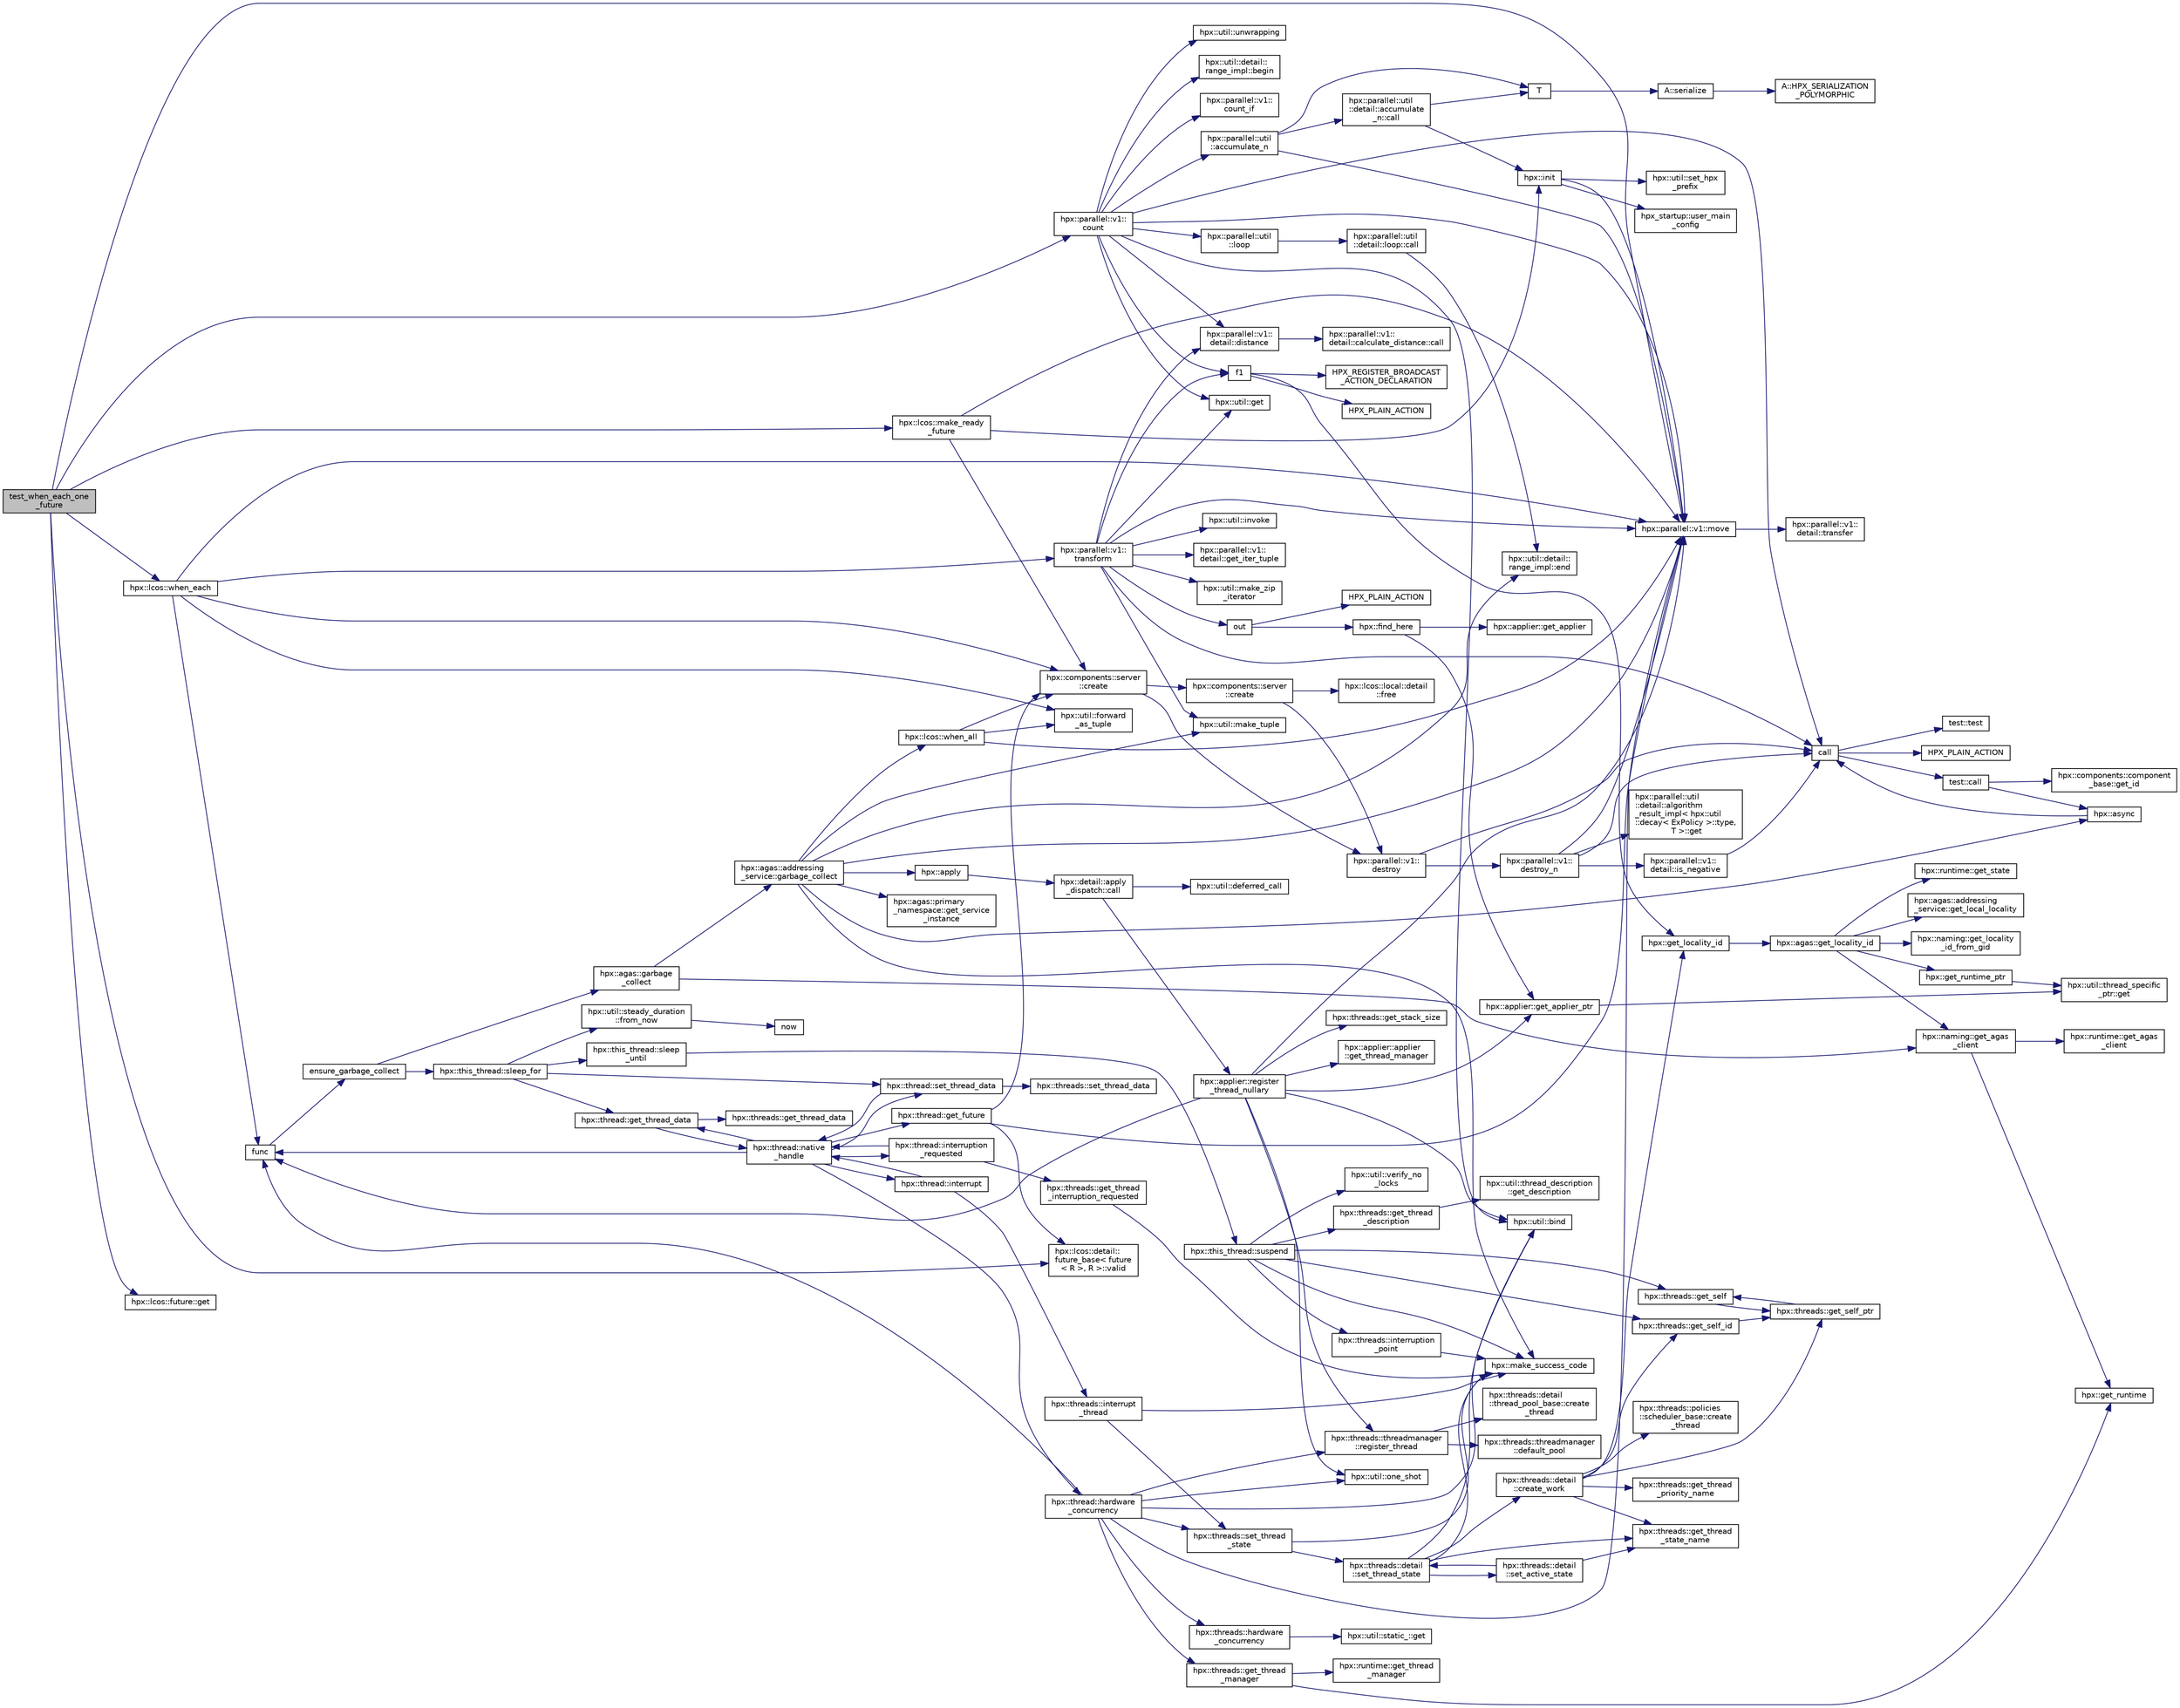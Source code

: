 digraph "test_when_each_one_future"
{
  edge [fontname="Helvetica",fontsize="10",labelfontname="Helvetica",labelfontsize="10"];
  node [fontname="Helvetica",fontsize="10",shape=record];
  rankdir="LR";
  Node1044 [label="test_when_each_one\l_future",height=0.2,width=0.4,color="black", fillcolor="grey75", style="filled", fontcolor="black"];
  Node1044 -> Node1045 [color="midnightblue",fontsize="10",style="solid",fontname="Helvetica"];
  Node1045 [label="hpx::parallel::v1::\lcount",height=0.2,width=0.4,color="black", fillcolor="white", style="filled",URL="$db/db9/namespacehpx_1_1parallel_1_1v1.html#a19d058114a2bd44801aab4176b188e23"];
  Node1045 -> Node1046 [color="midnightblue",fontsize="10",style="solid",fontname="Helvetica"];
  Node1046 [label="hpx::parallel::v1::\lcount_if",height=0.2,width=0.4,color="black", fillcolor="white", style="filled",URL="$db/db9/namespacehpx_1_1parallel_1_1v1.html#ad836ff017ec208c2d6388a9b47b05ce0"];
  Node1045 -> Node1047 [color="midnightblue",fontsize="10",style="solid",fontname="Helvetica"];
  Node1047 [label="f1",height=0.2,width=0.4,color="black", fillcolor="white", style="filled",URL="$d8/d8b/broadcast_8cpp.html#a1751fbd41f2529b84514a9dbd767959a"];
  Node1047 -> Node1048 [color="midnightblue",fontsize="10",style="solid",fontname="Helvetica"];
  Node1048 [label="hpx::get_locality_id",height=0.2,width=0.4,color="black", fillcolor="white", style="filled",URL="$d8/d83/namespacehpx.html#a158d7c54a657bb364c1704033010697b",tooltip="Return the number of the locality this function is being called from. "];
  Node1048 -> Node1049 [color="midnightblue",fontsize="10",style="solid",fontname="Helvetica"];
  Node1049 [label="hpx::agas::get_locality_id",height=0.2,width=0.4,color="black", fillcolor="white", style="filled",URL="$dc/d54/namespacehpx_1_1agas.html#a491cc2ddecdf0f1a9129900caa6a4d3e"];
  Node1049 -> Node1050 [color="midnightblue",fontsize="10",style="solid",fontname="Helvetica"];
  Node1050 [label="hpx::get_runtime_ptr",height=0.2,width=0.4,color="black", fillcolor="white", style="filled",URL="$d8/d83/namespacehpx.html#af29daf2bb3e01b4d6495a1742b6cce64"];
  Node1050 -> Node1051 [color="midnightblue",fontsize="10",style="solid",fontname="Helvetica"];
  Node1051 [label="hpx::util::thread_specific\l_ptr::get",height=0.2,width=0.4,color="black", fillcolor="white", style="filled",URL="$d4/d4c/structhpx_1_1util_1_1thread__specific__ptr.html#a3b27d8520710478aa41d1f74206bdba9"];
  Node1049 -> Node1052 [color="midnightblue",fontsize="10",style="solid",fontname="Helvetica"];
  Node1052 [label="hpx::runtime::get_state",height=0.2,width=0.4,color="black", fillcolor="white", style="filled",URL="$d0/d7b/classhpx_1_1runtime.html#ab405f80e060dac95d624520f38b0524c"];
  Node1049 -> Node1053 [color="midnightblue",fontsize="10",style="solid",fontname="Helvetica"];
  Node1053 [label="hpx::naming::get_agas\l_client",height=0.2,width=0.4,color="black", fillcolor="white", style="filled",URL="$d4/dc9/namespacehpx_1_1naming.html#a0408fffd5d34b620712a801b0ae3b032"];
  Node1053 -> Node1054 [color="midnightblue",fontsize="10",style="solid",fontname="Helvetica"];
  Node1054 [label="hpx::get_runtime",height=0.2,width=0.4,color="black", fillcolor="white", style="filled",URL="$d8/d83/namespacehpx.html#aef902cc6c7dd3b9fbadf34d1e850a070"];
  Node1053 -> Node1055 [color="midnightblue",fontsize="10",style="solid",fontname="Helvetica"];
  Node1055 [label="hpx::runtime::get_agas\l_client",height=0.2,width=0.4,color="black", fillcolor="white", style="filled",URL="$d0/d7b/classhpx_1_1runtime.html#aeb5dddd30d6b9861669af8ad44d1a96a"];
  Node1049 -> Node1056 [color="midnightblue",fontsize="10",style="solid",fontname="Helvetica"];
  Node1056 [label="hpx::agas::addressing\l_service::get_local_locality",height=0.2,width=0.4,color="black", fillcolor="white", style="filled",URL="$db/d58/structhpx_1_1agas_1_1addressing__service.html#ab52c19a37c2a7a006c6c15f90ad0539c"];
  Node1049 -> Node1057 [color="midnightblue",fontsize="10",style="solid",fontname="Helvetica"];
  Node1057 [label="hpx::naming::get_locality\l_id_from_gid",height=0.2,width=0.4,color="black", fillcolor="white", style="filled",URL="$d4/dc9/namespacehpx_1_1naming.html#a7fd43037784560bd04fda9b49e33529f"];
  Node1047 -> Node1058 [color="midnightblue",fontsize="10",style="solid",fontname="Helvetica"];
  Node1058 [label="HPX_PLAIN_ACTION",height=0.2,width=0.4,color="black", fillcolor="white", style="filled",URL="$d8/d8b/broadcast_8cpp.html#a19685a0394ce6a99351f7a679f6eeefc"];
  Node1047 -> Node1059 [color="midnightblue",fontsize="10",style="solid",fontname="Helvetica"];
  Node1059 [label="HPX_REGISTER_BROADCAST\l_ACTION_DECLARATION",height=0.2,width=0.4,color="black", fillcolor="white", style="filled",URL="$d7/d38/addressing__service_8cpp.html#a573d764d9cb34eec46a4bdffcf07875f"];
  Node1045 -> Node1060 [color="midnightblue",fontsize="10",style="solid",fontname="Helvetica"];
  Node1060 [label="hpx::parallel::util\l::loop",height=0.2,width=0.4,color="black", fillcolor="white", style="filled",URL="$df/dc6/namespacehpx_1_1parallel_1_1util.html#a3f434e00f42929aac85debb8c5782213"];
  Node1060 -> Node1061 [color="midnightblue",fontsize="10",style="solid",fontname="Helvetica"];
  Node1061 [label="hpx::parallel::util\l::detail::loop::call",height=0.2,width=0.4,color="black", fillcolor="white", style="filled",URL="$da/d06/structhpx_1_1parallel_1_1util_1_1detail_1_1loop.html#a5c5e8dbda782f09cdb7bc2509e3bf09e"];
  Node1061 -> Node1062 [color="midnightblue",fontsize="10",style="solid",fontname="Helvetica"];
  Node1062 [label="hpx::util::detail::\lrange_impl::end",height=0.2,width=0.4,color="black", fillcolor="white", style="filled",URL="$d4/d4a/namespacehpx_1_1util_1_1detail_1_1range__impl.html#afb2ea48b0902f52ee4d8b764807b4316"];
  Node1045 -> Node1063 [color="midnightblue",fontsize="10",style="solid",fontname="Helvetica"];
  Node1063 [label="hpx::util::bind",height=0.2,width=0.4,color="black", fillcolor="white", style="filled",URL="$df/dad/namespacehpx_1_1util.html#ad844caedf82a0173d6909d910c3e48c6"];
  Node1045 -> Node1064 [color="midnightblue",fontsize="10",style="solid",fontname="Helvetica"];
  Node1064 [label="hpx::parallel::v1::move",height=0.2,width=0.4,color="black", fillcolor="white", style="filled",URL="$db/db9/namespacehpx_1_1parallel_1_1v1.html#aa7c4ede081ce786c9d1eb1adff495cfc"];
  Node1064 -> Node1065 [color="midnightblue",fontsize="10",style="solid",fontname="Helvetica"];
  Node1065 [label="hpx::parallel::v1::\ldetail::transfer",height=0.2,width=0.4,color="black", fillcolor="white", style="filled",URL="$d2/ddd/namespacehpx_1_1parallel_1_1v1_1_1detail.html#ab1b56a05e1885ca7cc7ffa1804dd2f3c"];
  Node1045 -> Node1066 [color="midnightblue",fontsize="10",style="solid",fontname="Helvetica"];
  Node1066 [label="hpx::util::get",height=0.2,width=0.4,color="black", fillcolor="white", style="filled",URL="$df/dad/namespacehpx_1_1util.html#a5cbd3c41f03f4d4acaedaa4777e3cc02"];
  Node1045 -> Node1067 [color="midnightblue",fontsize="10",style="solid",fontname="Helvetica"];
  Node1067 [label="call",height=0.2,width=0.4,color="black", fillcolor="white", style="filled",URL="$d2/d67/promise__1620_8cpp.html#a58357f0b82bc761e1d0b9091ed563a70"];
  Node1067 -> Node1068 [color="midnightblue",fontsize="10",style="solid",fontname="Helvetica"];
  Node1068 [label="test::test",height=0.2,width=0.4,color="black", fillcolor="white", style="filled",URL="$d8/d89/structtest.html#ab42d5ece712d716b04cb3f686f297a26"];
  Node1067 -> Node1069 [color="midnightblue",fontsize="10",style="solid",fontname="Helvetica"];
  Node1069 [label="HPX_PLAIN_ACTION",height=0.2,width=0.4,color="black", fillcolor="white", style="filled",URL="$d2/d67/promise__1620_8cpp.html#ab96aab827a4b1fcaf66cfe0ba83fef23"];
  Node1067 -> Node1070 [color="midnightblue",fontsize="10",style="solid",fontname="Helvetica"];
  Node1070 [label="test::call",height=0.2,width=0.4,color="black", fillcolor="white", style="filled",URL="$d8/d89/structtest.html#aeb29e7ed6518b9426ccf1344c52620ae"];
  Node1070 -> Node1071 [color="midnightblue",fontsize="10",style="solid",fontname="Helvetica"];
  Node1071 [label="hpx::async",height=0.2,width=0.4,color="black", fillcolor="white", style="filled",URL="$d8/d83/namespacehpx.html#acb7d8e37b73b823956ce144f9a57eaa4"];
  Node1071 -> Node1067 [color="midnightblue",fontsize="10",style="solid",fontname="Helvetica"];
  Node1070 -> Node1072 [color="midnightblue",fontsize="10",style="solid",fontname="Helvetica"];
  Node1072 [label="hpx::components::component\l_base::get_id",height=0.2,width=0.4,color="black", fillcolor="white", style="filled",URL="$d2/de6/classhpx_1_1components_1_1component__base.html#a4c8fd93514039bdf01c48d66d82b19cd"];
  Node1045 -> Node1073 [color="midnightblue",fontsize="10",style="solid",fontname="Helvetica"];
  Node1073 [label="hpx::parallel::v1::\ldetail::distance",height=0.2,width=0.4,color="black", fillcolor="white", style="filled",URL="$d2/ddd/namespacehpx_1_1parallel_1_1v1_1_1detail.html#a6bea3c6a5f470cad11f27ee6bab4a33f"];
  Node1073 -> Node1074 [color="midnightblue",fontsize="10",style="solid",fontname="Helvetica"];
  Node1074 [label="hpx::parallel::v1::\ldetail::calculate_distance::call",height=0.2,width=0.4,color="black", fillcolor="white", style="filled",URL="$db/dfa/structhpx_1_1parallel_1_1v1_1_1detail_1_1calculate__distance.html#a950a6627830a7d019ac0e734b0a447bf"];
  Node1045 -> Node1075 [color="midnightblue",fontsize="10",style="solid",fontname="Helvetica"];
  Node1075 [label="hpx::util::unwrapping",height=0.2,width=0.4,color="black", fillcolor="white", style="filled",URL="$df/dad/namespacehpx_1_1util.html#a7529d9ac687684c33403cdd1f9cef8e4"];
  Node1045 -> Node1076 [color="midnightblue",fontsize="10",style="solid",fontname="Helvetica"];
  Node1076 [label="hpx::parallel::util\l::accumulate_n",height=0.2,width=0.4,color="black", fillcolor="white", style="filled",URL="$df/dc6/namespacehpx_1_1parallel_1_1util.html#af19f9a2722f97c2247ea5d0dbb5e2d25"];
  Node1076 -> Node1077 [color="midnightblue",fontsize="10",style="solid",fontname="Helvetica"];
  Node1077 [label="hpx::parallel::util\l::detail::accumulate\l_n::call",height=0.2,width=0.4,color="black", fillcolor="white", style="filled",URL="$d8/d3b/structhpx_1_1parallel_1_1util_1_1detail_1_1accumulate__n.html#a765aceb8ab313fc92f7c4aaf70ccca8f"];
  Node1077 -> Node1078 [color="midnightblue",fontsize="10",style="solid",fontname="Helvetica"];
  Node1078 [label="hpx::init",height=0.2,width=0.4,color="black", fillcolor="white", style="filled",URL="$d8/d83/namespacehpx.html#a3c694ea960b47c56b33351ba16e3d76b",tooltip="Main entry point for launching the HPX runtime system. "];
  Node1078 -> Node1079 [color="midnightblue",fontsize="10",style="solid",fontname="Helvetica"];
  Node1079 [label="hpx::util::set_hpx\l_prefix",height=0.2,width=0.4,color="black", fillcolor="white", style="filled",URL="$df/dad/namespacehpx_1_1util.html#ae40a23c1ba0a48d9304dcf717a95793e"];
  Node1078 -> Node1080 [color="midnightblue",fontsize="10",style="solid",fontname="Helvetica"];
  Node1080 [label="hpx_startup::user_main\l_config",height=0.2,width=0.4,color="black", fillcolor="white", style="filled",URL="$d3/dd2/namespacehpx__startup.html#aaac571d88bd3912a4225a23eb3261637"];
  Node1078 -> Node1064 [color="midnightblue",fontsize="10",style="solid",fontname="Helvetica"];
  Node1077 -> Node1081 [color="midnightblue",fontsize="10",style="solid",fontname="Helvetica"];
  Node1081 [label="T",height=0.2,width=0.4,color="black", fillcolor="white", style="filled",URL="$db/d33/polymorphic__semiintrusive__template_8cpp.html#ad187658f9cb91c1312b39ae7e896f1ea"];
  Node1081 -> Node1082 [color="midnightblue",fontsize="10",style="solid",fontname="Helvetica"];
  Node1082 [label="A::serialize",height=0.2,width=0.4,color="black", fillcolor="white", style="filled",URL="$d7/da0/struct_a.html#a5f5c287cf471e274ed9dda0da1592212"];
  Node1082 -> Node1083 [color="midnightblue",fontsize="10",style="solid",fontname="Helvetica"];
  Node1083 [label="A::HPX_SERIALIZATION\l_POLYMORPHIC",height=0.2,width=0.4,color="black", fillcolor="white", style="filled",URL="$d7/da0/struct_a.html#ada978cc156cebbafddb1f3aa4c01918c"];
  Node1076 -> Node1064 [color="midnightblue",fontsize="10",style="solid",fontname="Helvetica"];
  Node1076 -> Node1081 [color="midnightblue",fontsize="10",style="solid",fontname="Helvetica"];
  Node1045 -> Node1084 [color="midnightblue",fontsize="10",style="solid",fontname="Helvetica"];
  Node1084 [label="hpx::util::detail::\lrange_impl::begin",height=0.2,width=0.4,color="black", fillcolor="white", style="filled",URL="$d4/d4a/namespacehpx_1_1util_1_1detail_1_1range__impl.html#a31e165df2b865cdd961f35ce938db41a"];
  Node1044 -> Node1085 [color="midnightblue",fontsize="10",style="solid",fontname="Helvetica"];
  Node1085 [label="hpx::lcos::make_ready\l_future",height=0.2,width=0.4,color="black", fillcolor="white", style="filled",URL="$d2/dc9/namespacehpx_1_1lcos.html#a42997564ddfde91d475b8a2cea8f53e4"];
  Node1085 -> Node1078 [color="midnightblue",fontsize="10",style="solid",fontname="Helvetica"];
  Node1085 -> Node1086 [color="midnightblue",fontsize="10",style="solid",fontname="Helvetica"];
  Node1086 [label="hpx::components::server\l::create",height=0.2,width=0.4,color="black", fillcolor="white", style="filled",URL="$d2/da2/namespacehpx_1_1components_1_1server.html#ac776c89f3d68ceb910e8cee9fa937ab4",tooltip="Create arrays of components using their default constructor. "];
  Node1086 -> Node1087 [color="midnightblue",fontsize="10",style="solid",fontname="Helvetica"];
  Node1087 [label="hpx::components::server\l::create",height=0.2,width=0.4,color="black", fillcolor="white", style="filled",URL="$d2/da2/namespacehpx_1_1components_1_1server.html#a77d26de181c97b444565e230577981bd"];
  Node1087 -> Node1088 [color="midnightblue",fontsize="10",style="solid",fontname="Helvetica"];
  Node1088 [label="hpx::lcos::local::detail\l::free",height=0.2,width=0.4,color="black", fillcolor="white", style="filled",URL="$d4/dcb/namespacehpx_1_1lcos_1_1local_1_1detail.html#a55a940f019734e9bb045dc123cd80e48"];
  Node1087 -> Node1089 [color="midnightblue",fontsize="10",style="solid",fontname="Helvetica"];
  Node1089 [label="hpx::parallel::v1::\ldestroy",height=0.2,width=0.4,color="black", fillcolor="white", style="filled",URL="$db/db9/namespacehpx_1_1parallel_1_1v1.html#acf303558375048e8a7cc9a2c2e09477f"];
  Node1089 -> Node1067 [color="midnightblue",fontsize="10",style="solid",fontname="Helvetica"];
  Node1089 -> Node1090 [color="midnightblue",fontsize="10",style="solid",fontname="Helvetica"];
  Node1090 [label="hpx::parallel::v1::\ldestroy_n",height=0.2,width=0.4,color="black", fillcolor="white", style="filled",URL="$db/db9/namespacehpx_1_1parallel_1_1v1.html#a71d0691132a300690163f5636bcd5bd3"];
  Node1090 -> Node1091 [color="midnightblue",fontsize="10",style="solid",fontname="Helvetica"];
  Node1091 [label="hpx::parallel::v1::\ldetail::is_negative",height=0.2,width=0.4,color="black", fillcolor="white", style="filled",URL="$d2/ddd/namespacehpx_1_1parallel_1_1v1_1_1detail.html#adf2e40fc4b20ad0fd442ee3118a4d527"];
  Node1091 -> Node1067 [color="midnightblue",fontsize="10",style="solid",fontname="Helvetica"];
  Node1090 -> Node1092 [color="midnightblue",fontsize="10",style="solid",fontname="Helvetica"];
  Node1092 [label="hpx::parallel::util\l::detail::algorithm\l_result_impl\< hpx::util\l::decay\< ExPolicy \>::type,\l T \>::get",height=0.2,width=0.4,color="black", fillcolor="white", style="filled",URL="$d2/d42/structhpx_1_1parallel_1_1util_1_1detail_1_1algorithm__result__impl.html#ab5b051e8ec74eff5e0e62fd63f5d377e"];
  Node1090 -> Node1064 [color="midnightblue",fontsize="10",style="solid",fontname="Helvetica"];
  Node1090 -> Node1067 [color="midnightblue",fontsize="10",style="solid",fontname="Helvetica"];
  Node1086 -> Node1089 [color="midnightblue",fontsize="10",style="solid",fontname="Helvetica"];
  Node1085 -> Node1064 [color="midnightblue",fontsize="10",style="solid",fontname="Helvetica"];
  Node1044 -> Node1093 [color="midnightblue",fontsize="10",style="solid",fontname="Helvetica"];
  Node1093 [label="hpx::lcos::when_each",height=0.2,width=0.4,color="black", fillcolor="white", style="filled",URL="$d2/dc9/namespacehpx_1_1lcos.html#a728db59d566f9fda1ab2a44f2bf9859c"];
  Node1093 -> Node1094 [color="midnightblue",fontsize="10",style="solid",fontname="Helvetica"];
  Node1094 [label="hpx::parallel::v1::\ltransform",height=0.2,width=0.4,color="black", fillcolor="white", style="filled",URL="$db/db9/namespacehpx_1_1parallel_1_1v1.html#a32d45550d15f1c22055bc56a431c69f4"];
  Node1094 -> Node1095 [color="midnightblue",fontsize="10",style="solid",fontname="Helvetica"];
  Node1095 [label="hpx::util::invoke",height=0.2,width=0.4,color="black", fillcolor="white", style="filled",URL="$df/dad/namespacehpx_1_1util.html#a9ed3f52b36e725e476dbf5099134ed3d"];
  Node1094 -> Node1064 [color="midnightblue",fontsize="10",style="solid",fontname="Helvetica"];
  Node1094 -> Node1047 [color="midnightblue",fontsize="10",style="solid",fontname="Helvetica"];
  Node1094 -> Node1096 [color="midnightblue",fontsize="10",style="solid",fontname="Helvetica"];
  Node1096 [label="hpx::parallel::v1::\ldetail::get_iter_tuple",height=0.2,width=0.4,color="black", fillcolor="white", style="filled",URL="$d2/ddd/namespacehpx_1_1parallel_1_1v1_1_1detail.html#ac54525f2c9a7b2f5801b843bca7db383"];
  Node1094 -> Node1097 [color="midnightblue",fontsize="10",style="solid",fontname="Helvetica"];
  Node1097 [label="hpx::util::make_zip\l_iterator",height=0.2,width=0.4,color="black", fillcolor="white", style="filled",URL="$df/dad/namespacehpx_1_1util.html#a2f68369b316e5699be2c81c04e3ee209"];
  Node1094 -> Node1073 [color="midnightblue",fontsize="10",style="solid",fontname="Helvetica"];
  Node1094 -> Node1066 [color="midnightblue",fontsize="10",style="solid",fontname="Helvetica"];
  Node1094 -> Node1098 [color="midnightblue",fontsize="10",style="solid",fontname="Helvetica"];
  Node1098 [label="hpx::util::make_tuple",height=0.2,width=0.4,color="black", fillcolor="white", style="filled",URL="$df/dad/namespacehpx_1_1util.html#a06fa74211a987d208e013f400a9f5328"];
  Node1094 -> Node1099 [color="midnightblue",fontsize="10",style="solid",fontname="Helvetica"];
  Node1099 [label="out",height=0.2,width=0.4,color="black", fillcolor="white", style="filled",URL="$d5/d69/wait__all__hang__1946_8cpp.html#ae95890c5079ed07d292e9e2c1b187e97"];
  Node1099 -> Node1100 [color="midnightblue",fontsize="10",style="solid",fontname="Helvetica"];
  Node1100 [label="hpx::find_here",height=0.2,width=0.4,color="black", fillcolor="white", style="filled",URL="$d8/d83/namespacehpx.html#af07c1b6e26bcdfb1138643a1a2133cf4",tooltip="Return the global id representing this locality. "];
  Node1100 -> Node1101 [color="midnightblue",fontsize="10",style="solid",fontname="Helvetica"];
  Node1101 [label="hpx::applier::get_applier_ptr",height=0.2,width=0.4,color="black", fillcolor="white", style="filled",URL="$d8/dcb/namespacehpx_1_1applier.html#a617483cf2b77ad3a0aa428ade7b35299"];
  Node1101 -> Node1051 [color="midnightblue",fontsize="10",style="solid",fontname="Helvetica"];
  Node1100 -> Node1102 [color="midnightblue",fontsize="10",style="solid",fontname="Helvetica"];
  Node1102 [label="hpx::applier::get_applier",height=0.2,width=0.4,color="black", fillcolor="white", style="filled",URL="$d8/dcb/namespacehpx_1_1applier.html#aba1147ab54a476403b37f20a39b1e239"];
  Node1099 -> Node1103 [color="midnightblue",fontsize="10",style="solid",fontname="Helvetica"];
  Node1103 [label="HPX_PLAIN_ACTION",height=0.2,width=0.4,color="black", fillcolor="white", style="filled",URL="$d5/d69/wait__all__hang__1946_8cpp.html#ac9bd456810a9b90073efb27cea0b1cc0"];
  Node1094 -> Node1067 [color="midnightblue",fontsize="10",style="solid",fontname="Helvetica"];
  Node1093 -> Node1104 [color="midnightblue",fontsize="10",style="solid",fontname="Helvetica"];
  Node1104 [label="hpx::util::forward\l_as_tuple",height=0.2,width=0.4,color="black", fillcolor="white", style="filled",URL="$df/dad/namespacehpx_1_1util.html#ab7c31e3f24c3302a4f67b6735a6fa597"];
  Node1093 -> Node1064 [color="midnightblue",fontsize="10",style="solid",fontname="Helvetica"];
  Node1093 -> Node1105 [color="midnightblue",fontsize="10",style="solid",fontname="Helvetica"];
  Node1105 [label="func",height=0.2,width=0.4,color="black", fillcolor="white", style="filled",URL="$d8/dfd/id__type__ref__counting__1032_8cpp.html#ab811b86ea5107ffb3351fcaa29d2c652"];
  Node1105 -> Node1106 [color="midnightblue",fontsize="10",style="solid",fontname="Helvetica"];
  Node1106 [label="ensure_garbage_collect",height=0.2,width=0.4,color="black", fillcolor="white", style="filled",URL="$d8/dfd/id__type__ref__counting__1032_8cpp.html#a5264b94bf7c262ac0e521fb290d476d5"];
  Node1106 -> Node1107 [color="midnightblue",fontsize="10",style="solid",fontname="Helvetica"];
  Node1107 [label="hpx::this_thread::sleep_for",height=0.2,width=0.4,color="black", fillcolor="white", style="filled",URL="$d9/d52/namespacehpx_1_1this__thread.html#afc042a5a5fa52eef2d1d177a343435cf"];
  Node1107 -> Node1108 [color="midnightblue",fontsize="10",style="solid",fontname="Helvetica"];
  Node1108 [label="hpx::this_thread::sleep\l_until",height=0.2,width=0.4,color="black", fillcolor="white", style="filled",URL="$d9/d52/namespacehpx_1_1this__thread.html#ae12a853980115b23ff0ab8ca06622658"];
  Node1108 -> Node1109 [color="midnightblue",fontsize="10",style="solid",fontname="Helvetica"];
  Node1109 [label="hpx::this_thread::suspend",height=0.2,width=0.4,color="black", fillcolor="white", style="filled",URL="$d9/d52/namespacehpx_1_1this__thread.html#aca220026fb3014c0881d129fe31c0073"];
  Node1109 -> Node1110 [color="midnightblue",fontsize="10",style="solid",fontname="Helvetica"];
  Node1110 [label="hpx::threads::get_self",height=0.2,width=0.4,color="black", fillcolor="white", style="filled",URL="$d7/d28/namespacehpx_1_1threads.html#a07daf4d6d29233f20d66d41ab7b5b8e8"];
  Node1110 -> Node1111 [color="midnightblue",fontsize="10",style="solid",fontname="Helvetica"];
  Node1111 [label="hpx::threads::get_self_ptr",height=0.2,width=0.4,color="black", fillcolor="white", style="filled",URL="$d7/d28/namespacehpx_1_1threads.html#a22877ae347ad884cde3a51397dad6c53"];
  Node1111 -> Node1110 [color="midnightblue",fontsize="10",style="solid",fontname="Helvetica"];
  Node1109 -> Node1112 [color="midnightblue",fontsize="10",style="solid",fontname="Helvetica"];
  Node1112 [label="hpx::threads::get_self_id",height=0.2,width=0.4,color="black", fillcolor="white", style="filled",URL="$d7/d28/namespacehpx_1_1threads.html#afafe0f900b9fac3d4ed3c747625c1cfe"];
  Node1112 -> Node1111 [color="midnightblue",fontsize="10",style="solid",fontname="Helvetica"];
  Node1109 -> Node1113 [color="midnightblue",fontsize="10",style="solid",fontname="Helvetica"];
  Node1113 [label="hpx::threads::interruption\l_point",height=0.2,width=0.4,color="black", fillcolor="white", style="filled",URL="$d7/d28/namespacehpx_1_1threads.html#ada6ec56a12b050707311d8c628089059"];
  Node1113 -> Node1114 [color="midnightblue",fontsize="10",style="solid",fontname="Helvetica"];
  Node1114 [label="hpx::make_success_code",height=0.2,width=0.4,color="black", fillcolor="white", style="filled",URL="$d8/d83/namespacehpx.html#a0e8512a8f49e2a6c8185061181419d8f",tooltip="Returns error_code(hpx::success, \"success\", mode). "];
  Node1109 -> Node1115 [color="midnightblue",fontsize="10",style="solid",fontname="Helvetica"];
  Node1115 [label="hpx::util::verify_no\l_locks",height=0.2,width=0.4,color="black", fillcolor="white", style="filled",URL="$df/dad/namespacehpx_1_1util.html#ae0e1837ee6f09b79b26c2e788d2e9fc9"];
  Node1109 -> Node1116 [color="midnightblue",fontsize="10",style="solid",fontname="Helvetica"];
  Node1116 [label="hpx::threads::get_thread\l_description",height=0.2,width=0.4,color="black", fillcolor="white", style="filled",URL="$d7/d28/namespacehpx_1_1threads.html#a42fc18a7a680f4e8bc633a4b4c956701"];
  Node1116 -> Node1117 [color="midnightblue",fontsize="10",style="solid",fontname="Helvetica"];
  Node1117 [label="hpx::util::thread_description\l::get_description",height=0.2,width=0.4,color="black", fillcolor="white", style="filled",URL="$df/d9e/structhpx_1_1util_1_1thread__description.html#a8c834e14eca6eb228188022577f9f952"];
  Node1109 -> Node1114 [color="midnightblue",fontsize="10",style="solid",fontname="Helvetica"];
  Node1107 -> Node1118 [color="midnightblue",fontsize="10",style="solid",fontname="Helvetica"];
  Node1118 [label="hpx::util::steady_duration\l::from_now",height=0.2,width=0.4,color="black", fillcolor="white", style="filled",URL="$d9/d4f/classhpx_1_1util_1_1steady__duration.html#a0132206d767cd0f7395507b40111a153"];
  Node1118 -> Node1119 [color="midnightblue",fontsize="10",style="solid",fontname="Helvetica"];
  Node1119 [label="now",height=0.2,width=0.4,color="black", fillcolor="white", style="filled",URL="$de/db3/1d__stencil__1__omp_8cpp.html#a89e9667753dccfac455bd37a7a3a7b16"];
  Node1107 -> Node1120 [color="midnightblue",fontsize="10",style="solid",fontname="Helvetica"];
  Node1120 [label="hpx::thread::get_thread_data",height=0.2,width=0.4,color="black", fillcolor="white", style="filled",URL="$de/d9b/classhpx_1_1thread.html#a4535ef82cec3b953d2c941d20e3e3904"];
  Node1120 -> Node1121 [color="midnightblue",fontsize="10",style="solid",fontname="Helvetica"];
  Node1121 [label="hpx::threads::get_thread_data",height=0.2,width=0.4,color="black", fillcolor="white", style="filled",URL="$d7/d28/namespacehpx_1_1threads.html#a8737931ff6303807225f735b2b384ae4"];
  Node1120 -> Node1122 [color="midnightblue",fontsize="10",style="solid",fontname="Helvetica"];
  Node1122 [label="hpx::thread::native\l_handle",height=0.2,width=0.4,color="black", fillcolor="white", style="filled",URL="$de/d9b/classhpx_1_1thread.html#acf48190d264ab64c1c4ec99d0b421b5a"];
  Node1122 -> Node1123 [color="midnightblue",fontsize="10",style="solid",fontname="Helvetica"];
  Node1123 [label="hpx::thread::hardware\l_concurrency",height=0.2,width=0.4,color="black", fillcolor="white", style="filled",URL="$de/d9b/classhpx_1_1thread.html#a8e4fff210e02485ba493bc3a2a956c03"];
  Node1123 -> Node1124 [color="midnightblue",fontsize="10",style="solid",fontname="Helvetica"];
  Node1124 [label="hpx::threads::hardware\l_concurrency",height=0.2,width=0.4,color="black", fillcolor="white", style="filled",URL="$d7/d28/namespacehpx_1_1threads.html#aa8752a235478d2ad7b5ac467b63ab527"];
  Node1124 -> Node1125 [color="midnightblue",fontsize="10",style="solid",fontname="Helvetica"];
  Node1125 [label="hpx::util::static_::get",height=0.2,width=0.4,color="black", fillcolor="white", style="filled",URL="$d3/dbb/structhpx_1_1util_1_1static__.html#a2967c633948a3bf17a3b5405ef5a8318"];
  Node1123 -> Node1105 [color="midnightblue",fontsize="10",style="solid",fontname="Helvetica"];
  Node1123 -> Node1063 [color="midnightblue",fontsize="10",style="solid",fontname="Helvetica"];
  Node1123 -> Node1126 [color="midnightblue",fontsize="10",style="solid",fontname="Helvetica"];
  Node1126 [label="hpx::util::one_shot",height=0.2,width=0.4,color="black", fillcolor="white", style="filled",URL="$df/dad/namespacehpx_1_1util.html#a273e61be42a72415291e0ec0a4f28c7a"];
  Node1123 -> Node1064 [color="midnightblue",fontsize="10",style="solid",fontname="Helvetica"];
  Node1123 -> Node1127 [color="midnightblue",fontsize="10",style="solid",fontname="Helvetica"];
  Node1127 [label="hpx::threads::get_thread\l_manager",height=0.2,width=0.4,color="black", fillcolor="white", style="filled",URL="$d7/d28/namespacehpx_1_1threads.html#a076973c3a53beadde7d967e22c4f6cce"];
  Node1127 -> Node1054 [color="midnightblue",fontsize="10",style="solid",fontname="Helvetica"];
  Node1127 -> Node1128 [color="midnightblue",fontsize="10",style="solid",fontname="Helvetica"];
  Node1128 [label="hpx::runtime::get_thread\l_manager",height=0.2,width=0.4,color="black", fillcolor="white", style="filled",URL="$d0/d7b/classhpx_1_1runtime.html#a865b12d57fcd44a8d3dda3e35414f563"];
  Node1123 -> Node1129 [color="midnightblue",fontsize="10",style="solid",fontname="Helvetica"];
  Node1129 [label="hpx::threads::threadmanager\l::register_thread",height=0.2,width=0.4,color="black", fillcolor="white", style="filled",URL="$d5/daa/classhpx_1_1threads_1_1threadmanager.html#a7f79c7578e08a60ca45eb276ce8133d8"];
  Node1129 -> Node1130 [color="midnightblue",fontsize="10",style="solid",fontname="Helvetica"];
  Node1130 [label="hpx::threads::threadmanager\l::default_pool",height=0.2,width=0.4,color="black", fillcolor="white", style="filled",URL="$d5/daa/classhpx_1_1threads_1_1threadmanager.html#a851f067d03b5dd1c5e6a9a6a841e05df"];
  Node1129 -> Node1131 [color="midnightblue",fontsize="10",style="solid",fontname="Helvetica"];
  Node1131 [label="hpx::threads::detail\l::thread_pool_base::create\l_thread",height=0.2,width=0.4,color="black", fillcolor="white", style="filled",URL="$de/dae/classhpx_1_1threads_1_1detail_1_1thread__pool__base.html#ad35d3779eef6f4528e62a26d71b34b34"];
  Node1123 -> Node1132 [color="midnightblue",fontsize="10",style="solid",fontname="Helvetica"];
  Node1132 [label="hpx::threads::set_thread\l_state",height=0.2,width=0.4,color="black", fillcolor="white", style="filled",URL="$d7/d28/namespacehpx_1_1threads.html#ac0690ad16ad778bcc79dcd727cc33025",tooltip="Set the thread state of the thread referenced by the thread_id id. "];
  Node1132 -> Node1114 [color="midnightblue",fontsize="10",style="solid",fontname="Helvetica"];
  Node1132 -> Node1133 [color="midnightblue",fontsize="10",style="solid",fontname="Helvetica"];
  Node1133 [label="hpx::threads::detail\l::set_thread_state",height=0.2,width=0.4,color="black", fillcolor="white", style="filled",URL="$d2/dd1/namespacehpx_1_1threads_1_1detail.html#af85ddc854c4a149bf1738eb1b111b9ab"];
  Node1133 -> Node1134 [color="midnightblue",fontsize="10",style="solid",fontname="Helvetica"];
  Node1134 [label="hpx::threads::get_thread\l_state_name",height=0.2,width=0.4,color="black", fillcolor="white", style="filled",URL="$d7/d28/namespacehpx_1_1threads.html#a26f91ea8d2195f165c033241c5cd11db"];
  Node1133 -> Node1114 [color="midnightblue",fontsize="10",style="solid",fontname="Helvetica"];
  Node1133 -> Node1063 [color="midnightblue",fontsize="10",style="solid",fontname="Helvetica"];
  Node1133 -> Node1135 [color="midnightblue",fontsize="10",style="solid",fontname="Helvetica"];
  Node1135 [label="hpx::threads::detail\l::set_active_state",height=0.2,width=0.4,color="black", fillcolor="white", style="filled",URL="$d2/dd1/namespacehpx_1_1threads_1_1detail.html#a45884a5bf04ad66a4f259231a3947e76"];
  Node1135 -> Node1134 [color="midnightblue",fontsize="10",style="solid",fontname="Helvetica"];
  Node1135 -> Node1133 [color="midnightblue",fontsize="10",style="solid",fontname="Helvetica"];
  Node1133 -> Node1136 [color="midnightblue",fontsize="10",style="solid",fontname="Helvetica"];
  Node1136 [label="hpx::threads::detail\l::create_work",height=0.2,width=0.4,color="black", fillcolor="white", style="filled",URL="$d2/dd1/namespacehpx_1_1threads_1_1detail.html#ae22384a3c1b1a1940032fad068fb54b1"];
  Node1136 -> Node1134 [color="midnightblue",fontsize="10",style="solid",fontname="Helvetica"];
  Node1136 -> Node1137 [color="midnightblue",fontsize="10",style="solid",fontname="Helvetica"];
  Node1137 [label="hpx::threads::get_thread\l_priority_name",height=0.2,width=0.4,color="black", fillcolor="white", style="filled",URL="$d7/d28/namespacehpx_1_1threads.html#a9c6b2fec0c1cf5b06ff83ce756ca6d42"];
  Node1136 -> Node1111 [color="midnightblue",fontsize="10",style="solid",fontname="Helvetica"];
  Node1136 -> Node1112 [color="midnightblue",fontsize="10",style="solid",fontname="Helvetica"];
  Node1136 -> Node1048 [color="midnightblue",fontsize="10",style="solid",fontname="Helvetica"];
  Node1136 -> Node1138 [color="midnightblue",fontsize="10",style="solid",fontname="Helvetica"];
  Node1138 [label="hpx::threads::policies\l::scheduler_base::create\l_thread",height=0.2,width=0.4,color="black", fillcolor="white", style="filled",URL="$dd/d7e/structhpx_1_1threads_1_1policies_1_1scheduler__base.html#ad3b05cd7f363cc8e8410ce368c3794e0"];
  Node1122 -> Node1139 [color="midnightblue",fontsize="10",style="solid",fontname="Helvetica"];
  Node1139 [label="hpx::thread::interrupt",height=0.2,width=0.4,color="black", fillcolor="white", style="filled",URL="$de/d9b/classhpx_1_1thread.html#ac34d0d033aa743c476a79dbc2e1a8a39"];
  Node1139 -> Node1140 [color="midnightblue",fontsize="10",style="solid",fontname="Helvetica"];
  Node1140 [label="hpx::threads::interrupt\l_thread",height=0.2,width=0.4,color="black", fillcolor="white", style="filled",URL="$d7/d28/namespacehpx_1_1threads.html#a6bdda1a2aab61b9b13d274b5155d7e73"];
  Node1140 -> Node1114 [color="midnightblue",fontsize="10",style="solid",fontname="Helvetica"];
  Node1140 -> Node1132 [color="midnightblue",fontsize="10",style="solid",fontname="Helvetica"];
  Node1139 -> Node1122 [color="midnightblue",fontsize="10",style="solid",fontname="Helvetica"];
  Node1122 -> Node1141 [color="midnightblue",fontsize="10",style="solid",fontname="Helvetica"];
  Node1141 [label="hpx::thread::interruption\l_requested",height=0.2,width=0.4,color="black", fillcolor="white", style="filled",URL="$de/d9b/classhpx_1_1thread.html#a33276bb4c20bbb0b1978944e18ef71b8"];
  Node1141 -> Node1142 [color="midnightblue",fontsize="10",style="solid",fontname="Helvetica"];
  Node1142 [label="hpx::threads::get_thread\l_interruption_requested",height=0.2,width=0.4,color="black", fillcolor="white", style="filled",URL="$d7/d28/namespacehpx_1_1threads.html#ae64a7fdb8b5c8bac7be0c8282672a03b"];
  Node1142 -> Node1114 [color="midnightblue",fontsize="10",style="solid",fontname="Helvetica"];
  Node1141 -> Node1122 [color="midnightblue",fontsize="10",style="solid",fontname="Helvetica"];
  Node1122 -> Node1143 [color="midnightblue",fontsize="10",style="solid",fontname="Helvetica"];
  Node1143 [label="hpx::thread::get_future",height=0.2,width=0.4,color="black", fillcolor="white", style="filled",URL="$de/d9b/classhpx_1_1thread.html#a87fdb0d8da826366fc190ed224900a64"];
  Node1143 -> Node1144 [color="midnightblue",fontsize="10",style="solid",fontname="Helvetica"];
  Node1144 [label="hpx::lcos::detail::\lfuture_base\< future\l\< R \>, R \>::valid",height=0.2,width=0.4,color="black", fillcolor="white", style="filled",URL="$d5/dd7/classhpx_1_1lcos_1_1detail_1_1future__base.html#aaf7beb7374815614363033bd96573e75"];
  Node1143 -> Node1086 [color="midnightblue",fontsize="10",style="solid",fontname="Helvetica"];
  Node1143 -> Node1064 [color="midnightblue",fontsize="10",style="solid",fontname="Helvetica"];
  Node1122 -> Node1120 [color="midnightblue",fontsize="10",style="solid",fontname="Helvetica"];
  Node1122 -> Node1145 [color="midnightblue",fontsize="10",style="solid",fontname="Helvetica"];
  Node1145 [label="hpx::thread::set_thread_data",height=0.2,width=0.4,color="black", fillcolor="white", style="filled",URL="$de/d9b/classhpx_1_1thread.html#a7317a3cf5251f3b33c990449570d4cea"];
  Node1145 -> Node1146 [color="midnightblue",fontsize="10",style="solid",fontname="Helvetica"];
  Node1146 [label="hpx::threads::set_thread_data",height=0.2,width=0.4,color="black", fillcolor="white", style="filled",URL="$d7/d28/namespacehpx_1_1threads.html#a00a625acc149fce3ae38e4340454acf7"];
  Node1145 -> Node1122 [color="midnightblue",fontsize="10",style="solid",fontname="Helvetica"];
  Node1122 -> Node1105 [color="midnightblue",fontsize="10",style="solid",fontname="Helvetica"];
  Node1107 -> Node1145 [color="midnightblue",fontsize="10",style="solid",fontname="Helvetica"];
  Node1106 -> Node1147 [color="midnightblue",fontsize="10",style="solid",fontname="Helvetica"];
  Node1147 [label="hpx::agas::garbage\l_collect",height=0.2,width=0.4,color="black", fillcolor="white", style="filled",URL="$dc/d54/namespacehpx_1_1agas.html#a951337adc4f9bd6df00a50737468e911"];
  Node1147 -> Node1053 [color="midnightblue",fontsize="10",style="solid",fontname="Helvetica"];
  Node1147 -> Node1148 [color="midnightblue",fontsize="10",style="solid",fontname="Helvetica"];
  Node1148 [label="hpx::agas::addressing\l_service::garbage_collect",height=0.2,width=0.4,color="black", fillcolor="white", style="filled",URL="$db/d58/structhpx_1_1agas_1_1addressing__service.html#a87dcae0eacf6e62d5103ebf516d86f63"];
  Node1148 -> Node1114 [color="midnightblue",fontsize="10",style="solid",fontname="Helvetica"];
  Node1148 -> Node1149 [color="midnightblue",fontsize="10",style="solid",fontname="Helvetica"];
  Node1149 [label="hpx::agas::primary\l_namespace::get_service\l_instance",height=0.2,width=0.4,color="black", fillcolor="white", style="filled",URL="$d1/d43/structhpx_1_1agas_1_1primary__namespace.html#a7630ff0f30ff8c23b13b4672c5350e2e"];
  Node1148 -> Node1098 [color="midnightblue",fontsize="10",style="solid",fontname="Helvetica"];
  Node1148 -> Node1062 [color="midnightblue",fontsize="10",style="solid",fontname="Helvetica"];
  Node1148 -> Node1150 [color="midnightblue",fontsize="10",style="solid",fontname="Helvetica"];
  Node1150 [label="hpx::apply",height=0.2,width=0.4,color="black", fillcolor="white", style="filled",URL="$d8/d83/namespacehpx.html#aa87762f0db0731d385f3fdfdb25d59fc"];
  Node1150 -> Node1151 [color="midnightblue",fontsize="10",style="solid",fontname="Helvetica"];
  Node1151 [label="hpx::detail::apply\l_dispatch::call",height=0.2,width=0.4,color="black", fillcolor="white", style="filled",URL="$db/de8/structhpx_1_1detail_1_1apply__dispatch.html#a0755fab16d281e74bcff0f8045be9459"];
  Node1151 -> Node1152 [color="midnightblue",fontsize="10",style="solid",fontname="Helvetica"];
  Node1152 [label="hpx::applier::register\l_thread_nullary",height=0.2,width=0.4,color="black", fillcolor="white", style="filled",URL="$d8/dcb/namespacehpx_1_1applier.html#a401cd1145927e58d74d1eb52aaccd936"];
  Node1152 -> Node1101 [color="midnightblue",fontsize="10",style="solid",fontname="Helvetica"];
  Node1152 -> Node1105 [color="midnightblue",fontsize="10",style="solid",fontname="Helvetica"];
  Node1152 -> Node1063 [color="midnightblue",fontsize="10",style="solid",fontname="Helvetica"];
  Node1152 -> Node1126 [color="midnightblue",fontsize="10",style="solid",fontname="Helvetica"];
  Node1152 -> Node1064 [color="midnightblue",fontsize="10",style="solid",fontname="Helvetica"];
  Node1152 -> Node1153 [color="midnightblue",fontsize="10",style="solid",fontname="Helvetica"];
  Node1153 [label="hpx::threads::get_stack_size",height=0.2,width=0.4,color="black", fillcolor="white", style="filled",URL="$d7/d28/namespacehpx_1_1threads.html#af597241b3c2785150be206737ca04aa6",tooltip="The get_stack_size function is part of the thread related API. It. "];
  Node1152 -> Node1154 [color="midnightblue",fontsize="10",style="solid",fontname="Helvetica"];
  Node1154 [label="hpx::applier::applier\l::get_thread_manager",height=0.2,width=0.4,color="black", fillcolor="white", style="filled",URL="$da/dcb/classhpx_1_1applier_1_1applier.html#acc36d583973701e573be39da97bba866",tooltip="Access the thread-manager instance associated with this applier. "];
  Node1152 -> Node1129 [color="midnightblue",fontsize="10",style="solid",fontname="Helvetica"];
  Node1151 -> Node1155 [color="midnightblue",fontsize="10",style="solid",fontname="Helvetica"];
  Node1155 [label="hpx::util::deferred_call",height=0.2,width=0.4,color="black", fillcolor="white", style="filled",URL="$df/dad/namespacehpx_1_1util.html#acdded623c658a7a3436f7e76bc9d881c"];
  Node1148 -> Node1064 [color="midnightblue",fontsize="10",style="solid",fontname="Helvetica"];
  Node1148 -> Node1071 [color="midnightblue",fontsize="10",style="solid",fontname="Helvetica"];
  Node1148 -> Node1156 [color="midnightblue",fontsize="10",style="solid",fontname="Helvetica"];
  Node1156 [label="hpx::lcos::when_all",height=0.2,width=0.4,color="black", fillcolor="white", style="filled",URL="$d2/dc9/namespacehpx_1_1lcos.html#a1a6fb024d8690923fb185d5aee204d54"];
  Node1156 -> Node1104 [color="midnightblue",fontsize="10",style="solid",fontname="Helvetica"];
  Node1156 -> Node1064 [color="midnightblue",fontsize="10",style="solid",fontname="Helvetica"];
  Node1156 -> Node1086 [color="midnightblue",fontsize="10",style="solid",fontname="Helvetica"];
  Node1093 -> Node1086 [color="midnightblue",fontsize="10",style="solid",fontname="Helvetica"];
  Node1044 -> Node1064 [color="midnightblue",fontsize="10",style="solid",fontname="Helvetica"];
  Node1044 -> Node1157 [color="midnightblue",fontsize="10",style="solid",fontname="Helvetica"];
  Node1157 [label="hpx::lcos::future::get",height=0.2,width=0.4,color="black", fillcolor="white", style="filled",URL="$d0/d33/classhpx_1_1lcos_1_1future.html#a8c28269486d5620ac48af349f17bb41c"];
  Node1044 -> Node1144 [color="midnightblue",fontsize="10",style="solid",fontname="Helvetica"];
}
